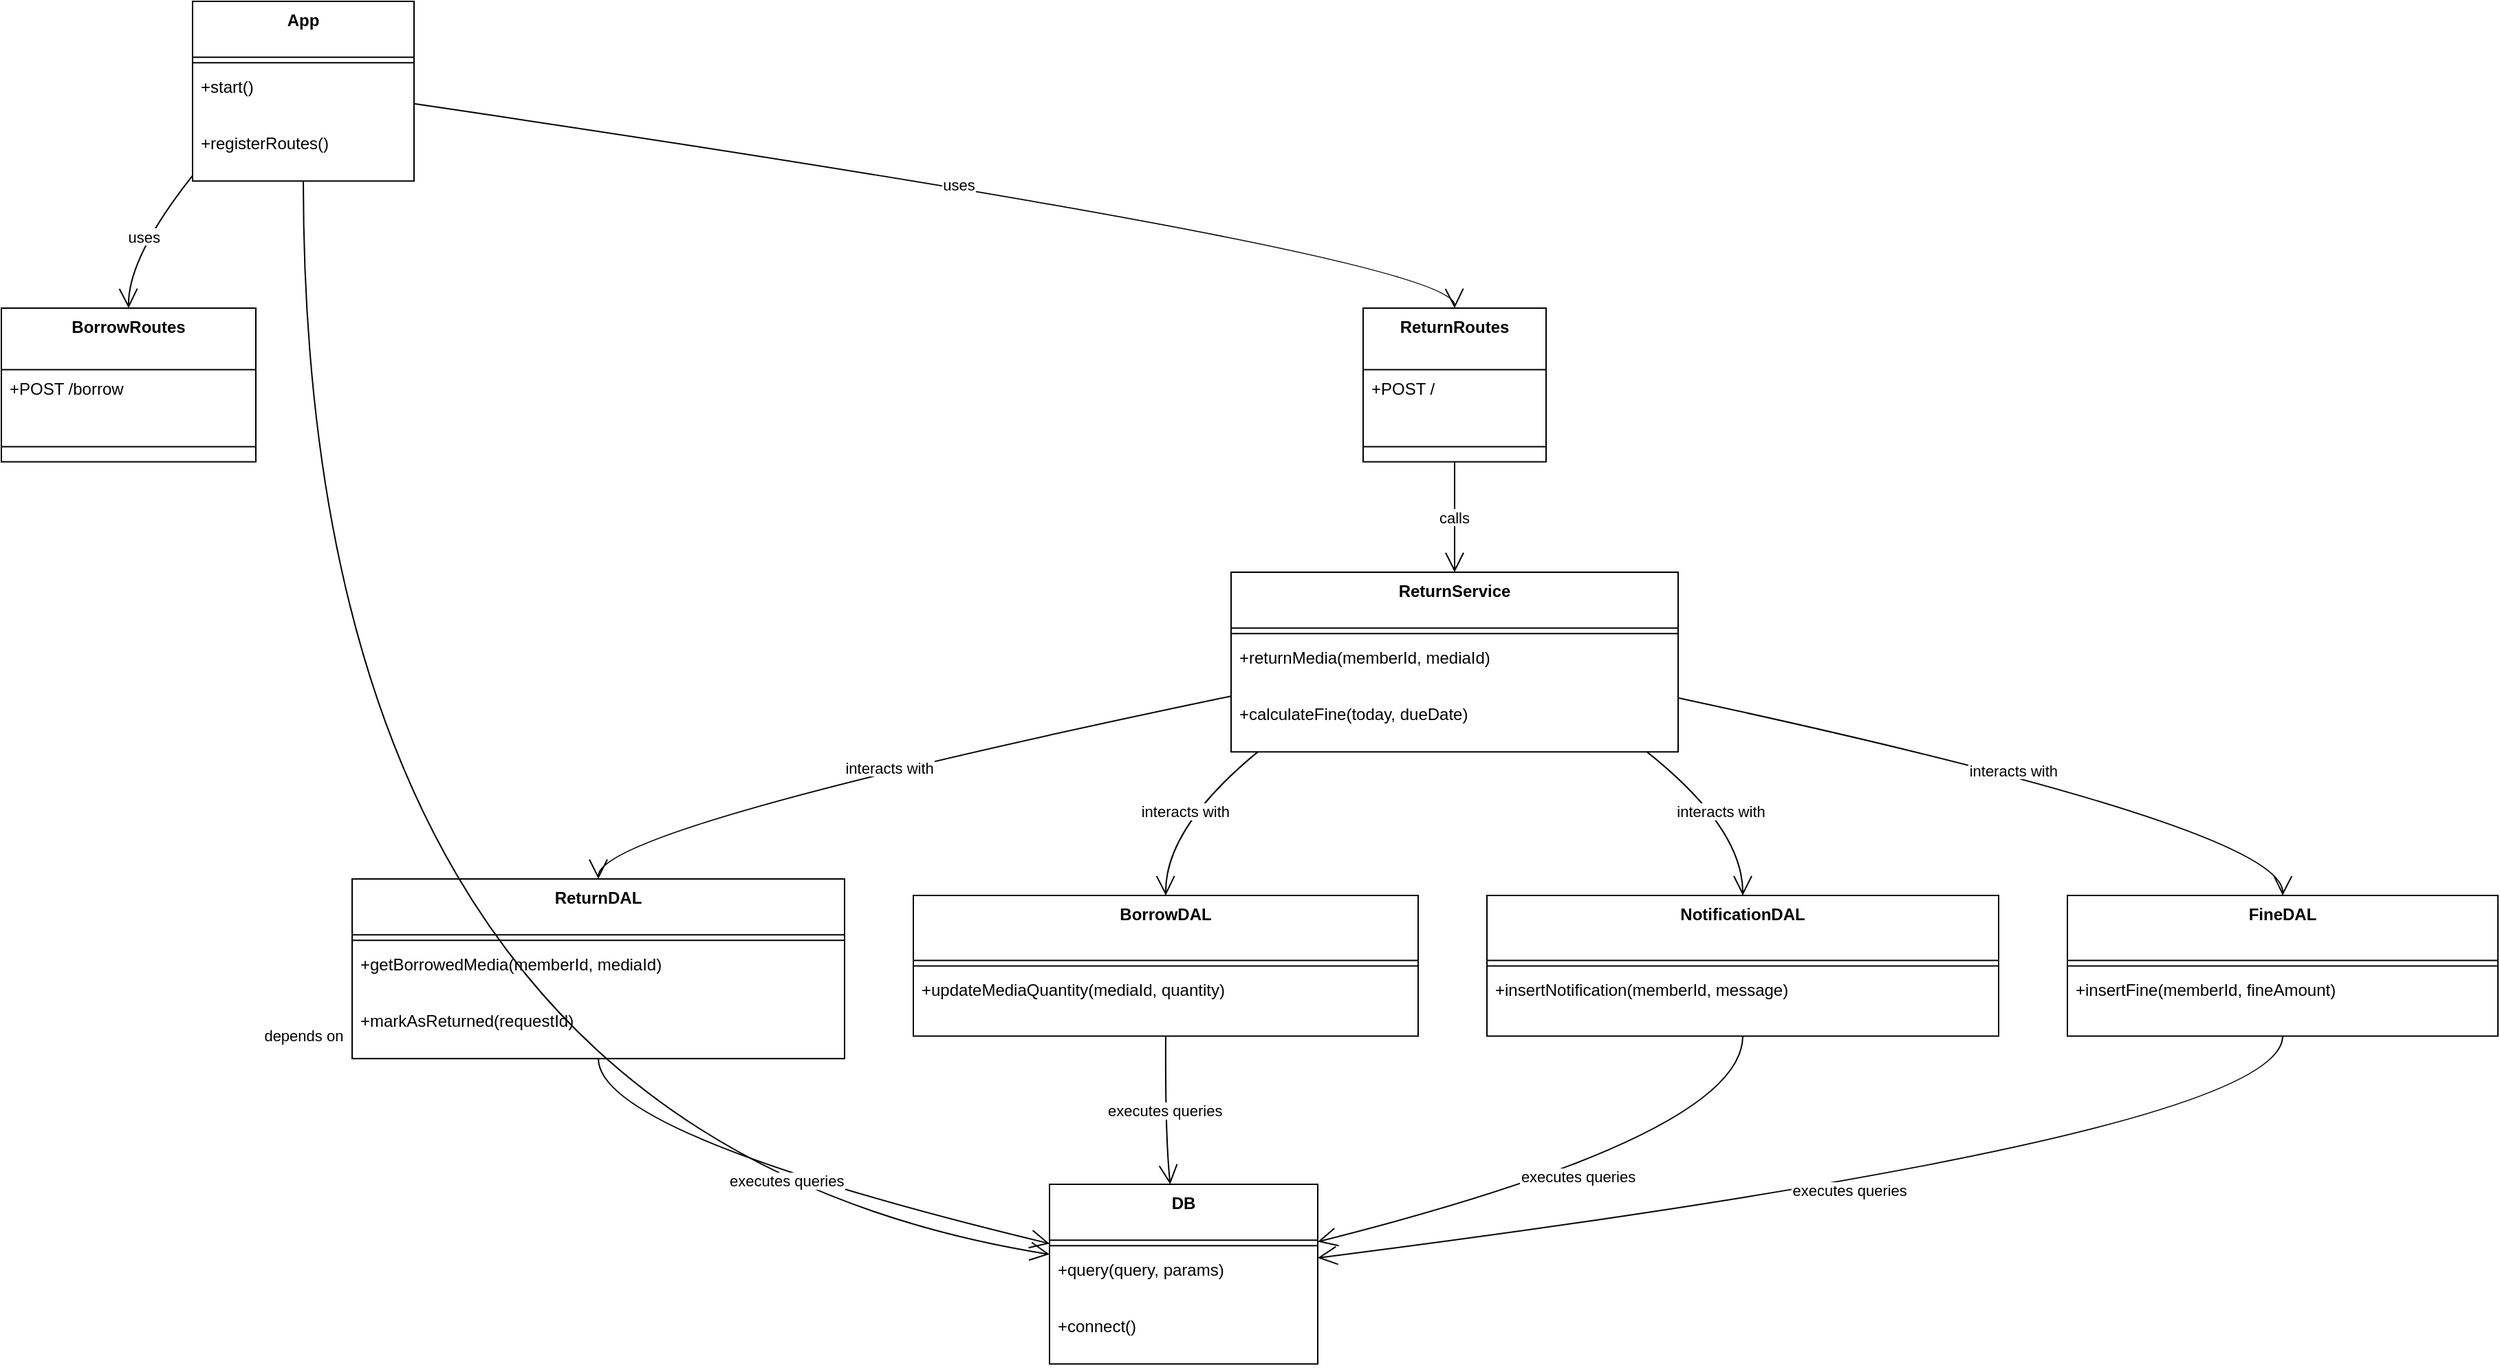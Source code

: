 <mxfile version="26.0.2">
  <diagram name="Page-1" id="5SysdYhadvMTTy-M0jUb">
    <mxGraphModel grid="1" page="1" gridSize="10" guides="1" tooltips="1" connect="1" arrows="1" fold="1" pageScale="1" pageWidth="850" pageHeight="1100" math="0" shadow="0">
      <root>
        <mxCell id="0" />
        <mxCell id="1" parent="0" />
        <mxCell id="GO-R3vR4AVXqFH4SXMIs-1" value="App" style="swimlane;fontStyle=1;align=center;verticalAlign=top;childLayout=stackLayout;horizontal=1;startSize=40.571;horizontalStack=0;resizeParent=1;resizeParentMax=0;resizeLast=0;collapsible=0;marginBottom=0;" vertex="1" parent="1">
          <mxGeometry x="159" y="20" width="161" height="130.571" as="geometry" />
        </mxCell>
        <mxCell id="GO-R3vR4AVXqFH4SXMIs-2" style="line;strokeWidth=1;fillColor=none;align=left;verticalAlign=middle;spacingTop=-1;spacingLeft=3;spacingRight=3;rotatable=0;labelPosition=right;points=[];portConstraint=eastwest;strokeColor=inherit;" vertex="1" parent="GO-R3vR4AVXqFH4SXMIs-1">
          <mxGeometry y="40.571" width="161" height="8" as="geometry" />
        </mxCell>
        <mxCell id="GO-R3vR4AVXqFH4SXMIs-3" value="+start()" style="text;strokeColor=none;fillColor=none;align=left;verticalAlign=top;spacingLeft=4;spacingRight=4;overflow=hidden;rotatable=0;points=[[0,0.5],[1,0.5]];portConstraint=eastwest;" vertex="1" parent="GO-R3vR4AVXqFH4SXMIs-1">
          <mxGeometry y="48.571" width="161" height="41" as="geometry" />
        </mxCell>
        <mxCell id="GO-R3vR4AVXqFH4SXMIs-4" value="+registerRoutes()" style="text;strokeColor=none;fillColor=none;align=left;verticalAlign=top;spacingLeft=4;spacingRight=4;overflow=hidden;rotatable=0;points=[[0,0.5],[1,0.5]];portConstraint=eastwest;" vertex="1" parent="GO-R3vR4AVXqFH4SXMIs-1">
          <mxGeometry y="89.571" width="161" height="41" as="geometry" />
        </mxCell>
        <mxCell id="GO-R3vR4AVXqFH4SXMIs-5" value="BorrowRoutes" style="swimlane;fontStyle=1;align=center;verticalAlign=top;childLayout=stackLayout;horizontal=1;startSize=44.8;horizontalStack=0;resizeParent=1;resizeParentMax=0;resizeLast=0;collapsible=0;marginBottom=0;" vertex="1" parent="1">
          <mxGeometry x="20" y="243" width="185" height="111.8" as="geometry" />
        </mxCell>
        <mxCell id="GO-R3vR4AVXqFH4SXMIs-6" value="+POST /borrow" style="text;strokeColor=none;fillColor=none;align=left;verticalAlign=top;spacingLeft=4;spacingRight=4;overflow=hidden;rotatable=0;points=[[0,0.5],[1,0.5]];portConstraint=eastwest;" vertex="1" parent="GO-R3vR4AVXqFH4SXMIs-5">
          <mxGeometry y="44.8" width="185" height="45" as="geometry" />
        </mxCell>
        <mxCell id="GO-R3vR4AVXqFH4SXMIs-7" style="line;strokeWidth=1;fillColor=none;align=left;verticalAlign=middle;spacingTop=-1;spacingLeft=3;spacingRight=3;rotatable=0;labelPosition=right;points=[];portConstraint=eastwest;strokeColor=inherit;" vertex="1" parent="GO-R3vR4AVXqFH4SXMIs-5">
          <mxGeometry y="89.8" width="185" height="22" as="geometry" />
        </mxCell>
        <mxCell id="GO-R3vR4AVXqFH4SXMIs-8" value="ReturnRoutes" style="swimlane;fontStyle=1;align=center;verticalAlign=top;childLayout=stackLayout;horizontal=1;startSize=44.8;horizontalStack=0;resizeParent=1;resizeParentMax=0;resizeLast=0;collapsible=0;marginBottom=0;" vertex="1" parent="1">
          <mxGeometry x="1010" y="243" width="133" height="111.8" as="geometry" />
        </mxCell>
        <mxCell id="GO-R3vR4AVXqFH4SXMIs-9" value="+POST /" style="text;strokeColor=none;fillColor=none;align=left;verticalAlign=top;spacingLeft=4;spacingRight=4;overflow=hidden;rotatable=0;points=[[0,0.5],[1,0.5]];portConstraint=eastwest;" vertex="1" parent="GO-R3vR4AVXqFH4SXMIs-8">
          <mxGeometry y="44.8" width="133" height="45" as="geometry" />
        </mxCell>
        <mxCell id="GO-R3vR4AVXqFH4SXMIs-10" style="line;strokeWidth=1;fillColor=none;align=left;verticalAlign=middle;spacingTop=-1;spacingLeft=3;spacingRight=3;rotatable=0;labelPosition=right;points=[];portConstraint=eastwest;strokeColor=inherit;" vertex="1" parent="GO-R3vR4AVXqFH4SXMIs-8">
          <mxGeometry y="89.8" width="133" height="22" as="geometry" />
        </mxCell>
        <mxCell id="GO-R3vR4AVXqFH4SXMIs-11" value="ReturnService" style="swimlane;fontStyle=1;align=center;verticalAlign=top;childLayout=stackLayout;horizontal=1;startSize=40.571;horizontalStack=0;resizeParent=1;resizeParentMax=0;resizeLast=0;collapsible=0;marginBottom=0;" vertex="1" parent="1">
          <mxGeometry x="914" y="435" width="325" height="130.571" as="geometry" />
        </mxCell>
        <mxCell id="GO-R3vR4AVXqFH4SXMIs-12" style="line;strokeWidth=1;fillColor=none;align=left;verticalAlign=middle;spacingTop=-1;spacingLeft=3;spacingRight=3;rotatable=0;labelPosition=right;points=[];portConstraint=eastwest;strokeColor=inherit;" vertex="1" parent="GO-R3vR4AVXqFH4SXMIs-11">
          <mxGeometry y="40.571" width="325" height="8" as="geometry" />
        </mxCell>
        <mxCell id="GO-R3vR4AVXqFH4SXMIs-13" value="+returnMedia(memberId, mediaId)" style="text;strokeColor=none;fillColor=none;align=left;verticalAlign=top;spacingLeft=4;spacingRight=4;overflow=hidden;rotatable=0;points=[[0,0.5],[1,0.5]];portConstraint=eastwest;" vertex="1" parent="GO-R3vR4AVXqFH4SXMIs-11">
          <mxGeometry y="48.571" width="325" height="41" as="geometry" />
        </mxCell>
        <mxCell id="GO-R3vR4AVXqFH4SXMIs-14" value="+calculateFine(today, dueDate)" style="text;strokeColor=none;fillColor=none;align=left;verticalAlign=top;spacingLeft=4;spacingRight=4;overflow=hidden;rotatable=0;points=[[0,0.5],[1,0.5]];portConstraint=eastwest;" vertex="1" parent="GO-R3vR4AVXqFH4SXMIs-11">
          <mxGeometry y="89.571" width="325" height="41" as="geometry" />
        </mxCell>
        <mxCell id="GO-R3vR4AVXqFH4SXMIs-15" value="ReturnDAL" style="swimlane;fontStyle=1;align=center;verticalAlign=top;childLayout=stackLayout;horizontal=1;startSize=40.571;horizontalStack=0;resizeParent=1;resizeParentMax=0;resizeLast=0;collapsible=0;marginBottom=0;" vertex="1" parent="1">
          <mxGeometry x="275" y="658" width="358" height="130.571" as="geometry" />
        </mxCell>
        <mxCell id="GO-R3vR4AVXqFH4SXMIs-16" style="line;strokeWidth=1;fillColor=none;align=left;verticalAlign=middle;spacingTop=-1;spacingLeft=3;spacingRight=3;rotatable=0;labelPosition=right;points=[];portConstraint=eastwest;strokeColor=inherit;" vertex="1" parent="GO-R3vR4AVXqFH4SXMIs-15">
          <mxGeometry y="40.571" width="358" height="8" as="geometry" />
        </mxCell>
        <mxCell id="GO-R3vR4AVXqFH4SXMIs-17" value="+getBorrowedMedia(memberId, mediaId)" style="text;strokeColor=none;fillColor=none;align=left;verticalAlign=top;spacingLeft=4;spacingRight=4;overflow=hidden;rotatable=0;points=[[0,0.5],[1,0.5]];portConstraint=eastwest;" vertex="1" parent="GO-R3vR4AVXqFH4SXMIs-15">
          <mxGeometry y="48.571" width="358" height="41" as="geometry" />
        </mxCell>
        <mxCell id="GO-R3vR4AVXqFH4SXMIs-18" value="+markAsReturned(requestId)" style="text;strokeColor=none;fillColor=none;align=left;verticalAlign=top;spacingLeft=4;spacingRight=4;overflow=hidden;rotatable=0;points=[[0,0.5],[1,0.5]];portConstraint=eastwest;" vertex="1" parent="GO-R3vR4AVXqFH4SXMIs-15">
          <mxGeometry y="89.571" width="358" height="41" as="geometry" />
        </mxCell>
        <mxCell id="GO-R3vR4AVXqFH4SXMIs-19" value="BorrowDAL" style="swimlane;fontStyle=1;align=center;verticalAlign=top;childLayout=stackLayout;horizontal=1;startSize=47.2;horizontalStack=0;resizeParent=1;resizeParentMax=0;resizeLast=0;collapsible=0;marginBottom=0;" vertex="1" parent="1">
          <mxGeometry x="683" y="670" width="367" height="102.2" as="geometry" />
        </mxCell>
        <mxCell id="GO-R3vR4AVXqFH4SXMIs-20" style="line;strokeWidth=1;fillColor=none;align=left;verticalAlign=middle;spacingTop=-1;spacingLeft=3;spacingRight=3;rotatable=0;labelPosition=right;points=[];portConstraint=eastwest;strokeColor=inherit;" vertex="1" parent="GO-R3vR4AVXqFH4SXMIs-19">
          <mxGeometry y="47.2" width="367" height="8" as="geometry" />
        </mxCell>
        <mxCell id="GO-R3vR4AVXqFH4SXMIs-21" value="+updateMediaQuantity(mediaId, quantity)" style="text;strokeColor=none;fillColor=none;align=left;verticalAlign=top;spacingLeft=4;spacingRight=4;overflow=hidden;rotatable=0;points=[[0,0.5],[1,0.5]];portConstraint=eastwest;" vertex="1" parent="GO-R3vR4AVXqFH4SXMIs-19">
          <mxGeometry y="55.2" width="367" height="47" as="geometry" />
        </mxCell>
        <mxCell id="GO-R3vR4AVXqFH4SXMIs-22" value="NotificationDAL" style="swimlane;fontStyle=1;align=center;verticalAlign=top;childLayout=stackLayout;horizontal=1;startSize=47.2;horizontalStack=0;resizeParent=1;resizeParentMax=0;resizeLast=0;collapsible=0;marginBottom=0;" vertex="1" parent="1">
          <mxGeometry x="1100" y="670" width="372" height="102.2" as="geometry" />
        </mxCell>
        <mxCell id="GO-R3vR4AVXqFH4SXMIs-23" style="line;strokeWidth=1;fillColor=none;align=left;verticalAlign=middle;spacingTop=-1;spacingLeft=3;spacingRight=3;rotatable=0;labelPosition=right;points=[];portConstraint=eastwest;strokeColor=inherit;" vertex="1" parent="GO-R3vR4AVXqFH4SXMIs-22">
          <mxGeometry y="47.2" width="372" height="8" as="geometry" />
        </mxCell>
        <mxCell id="GO-R3vR4AVXqFH4SXMIs-24" value="+insertNotification(memberId, message)" style="text;strokeColor=none;fillColor=none;align=left;verticalAlign=top;spacingLeft=4;spacingRight=4;overflow=hidden;rotatable=0;points=[[0,0.5],[1,0.5]];portConstraint=eastwest;" vertex="1" parent="GO-R3vR4AVXqFH4SXMIs-22">
          <mxGeometry y="55.2" width="372" height="47" as="geometry" />
        </mxCell>
        <mxCell id="GO-R3vR4AVXqFH4SXMIs-25" value="FineDAL" style="swimlane;fontStyle=1;align=center;verticalAlign=top;childLayout=stackLayout;horizontal=1;startSize=47.2;horizontalStack=0;resizeParent=1;resizeParentMax=0;resizeLast=0;collapsible=0;marginBottom=0;" vertex="1" parent="1">
          <mxGeometry x="1522" y="670" width="313" height="102.2" as="geometry" />
        </mxCell>
        <mxCell id="GO-R3vR4AVXqFH4SXMIs-26" style="line;strokeWidth=1;fillColor=none;align=left;verticalAlign=middle;spacingTop=-1;spacingLeft=3;spacingRight=3;rotatable=0;labelPosition=right;points=[];portConstraint=eastwest;strokeColor=inherit;" vertex="1" parent="GO-R3vR4AVXqFH4SXMIs-25">
          <mxGeometry y="47.2" width="313" height="8" as="geometry" />
        </mxCell>
        <mxCell id="GO-R3vR4AVXqFH4SXMIs-27" value="+insertFine(memberId, fineAmount)" style="text;strokeColor=none;fillColor=none;align=left;verticalAlign=top;spacingLeft=4;spacingRight=4;overflow=hidden;rotatable=0;points=[[0,0.5],[1,0.5]];portConstraint=eastwest;" vertex="1" parent="GO-R3vR4AVXqFH4SXMIs-25">
          <mxGeometry y="55.2" width="313" height="47" as="geometry" />
        </mxCell>
        <mxCell id="GO-R3vR4AVXqFH4SXMIs-28" value="DB" style="swimlane;fontStyle=1;align=center;verticalAlign=top;childLayout=stackLayout;horizontal=1;startSize=40.571;horizontalStack=0;resizeParent=1;resizeParentMax=0;resizeLast=0;collapsible=0;marginBottom=0;" vertex="1" parent="1">
          <mxGeometry x="782" y="880" width="195" height="130.571" as="geometry" />
        </mxCell>
        <mxCell id="GO-R3vR4AVXqFH4SXMIs-29" style="line;strokeWidth=1;fillColor=none;align=left;verticalAlign=middle;spacingTop=-1;spacingLeft=3;spacingRight=3;rotatable=0;labelPosition=right;points=[];portConstraint=eastwest;strokeColor=inherit;" vertex="1" parent="GO-R3vR4AVXqFH4SXMIs-28">
          <mxGeometry y="40.571" width="195" height="8" as="geometry" />
        </mxCell>
        <mxCell id="GO-R3vR4AVXqFH4SXMIs-30" value="+query(query, params)" style="text;strokeColor=none;fillColor=none;align=left;verticalAlign=top;spacingLeft=4;spacingRight=4;overflow=hidden;rotatable=0;points=[[0,0.5],[1,0.5]];portConstraint=eastwest;" vertex="1" parent="GO-R3vR4AVXqFH4SXMIs-28">
          <mxGeometry y="48.571" width="195" height="41" as="geometry" />
        </mxCell>
        <mxCell id="GO-R3vR4AVXqFH4SXMIs-31" value="+connect()" style="text;strokeColor=none;fillColor=none;align=left;verticalAlign=top;spacingLeft=4;spacingRight=4;overflow=hidden;rotatable=0;points=[[0,0.5],[1,0.5]];portConstraint=eastwest;" vertex="1" parent="GO-R3vR4AVXqFH4SXMIs-28">
          <mxGeometry y="89.571" width="195" height="41" as="geometry" />
        </mxCell>
        <mxCell id="GO-R3vR4AVXqFH4SXMIs-32" value="uses" style="curved=1;startArrow=none;endArrow=open;endSize=12;exitX=0;exitY=0.97;entryX=0.5;entryY=0;rounded=0;" edge="1" parent="1" source="GO-R3vR4AVXqFH4SXMIs-1" target="GO-R3vR4AVXqFH4SXMIs-5">
          <mxGeometry relative="1" as="geometry">
            <Array as="points">
              <mxPoint x="112" y="206" />
            </Array>
          </mxGeometry>
        </mxCell>
        <mxCell id="GO-R3vR4AVXqFH4SXMIs-33" value="uses" style="curved=1;startArrow=none;endArrow=open;endSize=12;exitX=1;exitY=0.57;entryX=0.5;entryY=0;rounded=0;" edge="1" parent="1" source="GO-R3vR4AVXqFH4SXMIs-1" target="GO-R3vR4AVXqFH4SXMIs-8">
          <mxGeometry relative="1" as="geometry">
            <Array as="points">
              <mxPoint x="1076" y="206" />
            </Array>
          </mxGeometry>
        </mxCell>
        <mxCell id="GO-R3vR4AVXqFH4SXMIs-34" value="depends on" style="curved=1;startArrow=none;endArrow=open;endSize=12;exitX=0.5;exitY=1;entryX=0;entryY=0.39;rounded=0;" edge="1" parent="1" source="GO-R3vR4AVXqFH4SXMIs-1" target="GO-R3vR4AVXqFH4SXMIs-28">
          <mxGeometry relative="1" as="geometry">
            <Array as="points">
              <mxPoint x="240" y="844" />
            </Array>
          </mxGeometry>
        </mxCell>
        <mxCell id="GO-R3vR4AVXqFH4SXMIs-35" value="calls" style="curved=1;startArrow=none;endArrow=open;endSize=12;exitX=0.5;exitY=1;entryX=0.5;entryY=0;rounded=0;" edge="1" parent="1" source="GO-R3vR4AVXqFH4SXMIs-8" target="GO-R3vR4AVXqFH4SXMIs-11">
          <mxGeometry relative="1" as="geometry">
            <Array as="points" />
          </mxGeometry>
        </mxCell>
        <mxCell id="GO-R3vR4AVXqFH4SXMIs-36" value="interacts with" style="curved=1;startArrow=none;endArrow=open;endSize=12;exitX=0;exitY=0.69;entryX=0.5;entryY=0;rounded=0;" edge="1" parent="1" source="GO-R3vR4AVXqFH4SXMIs-11" target="GO-R3vR4AVXqFH4SXMIs-15">
          <mxGeometry relative="1" as="geometry">
            <Array as="points">
              <mxPoint x="454" y="621" />
            </Array>
          </mxGeometry>
        </mxCell>
        <mxCell id="GO-R3vR4AVXqFH4SXMIs-37" value="interacts with" style="curved=1;startArrow=none;endArrow=open;endSize=12;exitX=0.06;exitY=1;entryX=0.5;entryY=0;rounded=0;" edge="1" parent="1" source="GO-R3vR4AVXqFH4SXMIs-11" target="GO-R3vR4AVXqFH4SXMIs-19">
          <mxGeometry relative="1" as="geometry">
            <Array as="points">
              <mxPoint x="866" y="621" />
            </Array>
          </mxGeometry>
        </mxCell>
        <mxCell id="GO-R3vR4AVXqFH4SXMIs-38" value="interacts with" style="curved=1;startArrow=none;endArrow=open;endSize=12;exitX=0.93;exitY=1;entryX=0.5;entryY=0;rounded=0;" edge="1" parent="1" source="GO-R3vR4AVXqFH4SXMIs-11" target="GO-R3vR4AVXqFH4SXMIs-22">
          <mxGeometry relative="1" as="geometry">
            <Array as="points">
              <mxPoint x="1286" y="621" />
            </Array>
          </mxGeometry>
        </mxCell>
        <mxCell id="GO-R3vR4AVXqFH4SXMIs-39" value="interacts with" style="curved=1;startArrow=none;endArrow=open;endSize=12;exitX=1;exitY=0.7;entryX=0.5;entryY=0;rounded=0;" edge="1" parent="1" source="GO-R3vR4AVXqFH4SXMIs-11" target="GO-R3vR4AVXqFH4SXMIs-25">
          <mxGeometry relative="1" as="geometry">
            <Array as="points">
              <mxPoint x="1679" y="621" />
            </Array>
          </mxGeometry>
        </mxCell>
        <mxCell id="GO-R3vR4AVXqFH4SXMIs-40" value="executes queries" style="curved=1;startArrow=none;endArrow=open;endSize=12;exitX=0.5;exitY=1;entryX=0;entryY=0.33;rounded=0;" edge="1" parent="1" source="GO-R3vR4AVXqFH4SXMIs-15" target="GO-R3vR4AVXqFH4SXMIs-28">
          <mxGeometry relative="1" as="geometry">
            <Array as="points">
              <mxPoint x="454" y="844" />
            </Array>
          </mxGeometry>
        </mxCell>
        <mxCell id="GO-R3vR4AVXqFH4SXMIs-41" value="executes queries" style="curved=1;startArrow=none;endArrow=open;endSize=12;exitX=0.5;exitY=1;entryX=0.45;entryY=0;rounded=0;" edge="1" parent="1" source="GO-R3vR4AVXqFH4SXMIs-19" target="GO-R3vR4AVXqFH4SXMIs-28">
          <mxGeometry relative="1" as="geometry">
            <Array as="points">
              <mxPoint x="866" y="844" />
            </Array>
          </mxGeometry>
        </mxCell>
        <mxCell id="GO-R3vR4AVXqFH4SXMIs-42" value="executes queries" style="curved=1;startArrow=none;endArrow=open;endSize=12;exitX=0.5;exitY=1;entryX=1;entryY=0.32;rounded=0;" edge="1" parent="1" source="GO-R3vR4AVXqFH4SXMIs-22" target="GO-R3vR4AVXqFH4SXMIs-28">
          <mxGeometry relative="1" as="geometry">
            <Array as="points">
              <mxPoint x="1286" y="844" />
            </Array>
          </mxGeometry>
        </mxCell>
        <mxCell id="GO-R3vR4AVXqFH4SXMIs-43" value="executes queries" style="curved=1;startArrow=none;endArrow=open;endSize=12;exitX=0.5;exitY=1;entryX=1;entryY=0.41;rounded=0;" edge="1" parent="1" source="GO-R3vR4AVXqFH4SXMIs-25" target="GO-R3vR4AVXqFH4SXMIs-28">
          <mxGeometry relative="1" as="geometry">
            <Array as="points">
              <mxPoint x="1679" y="844" />
            </Array>
          </mxGeometry>
        </mxCell>
      </root>
    </mxGraphModel>
  </diagram>
</mxfile>
